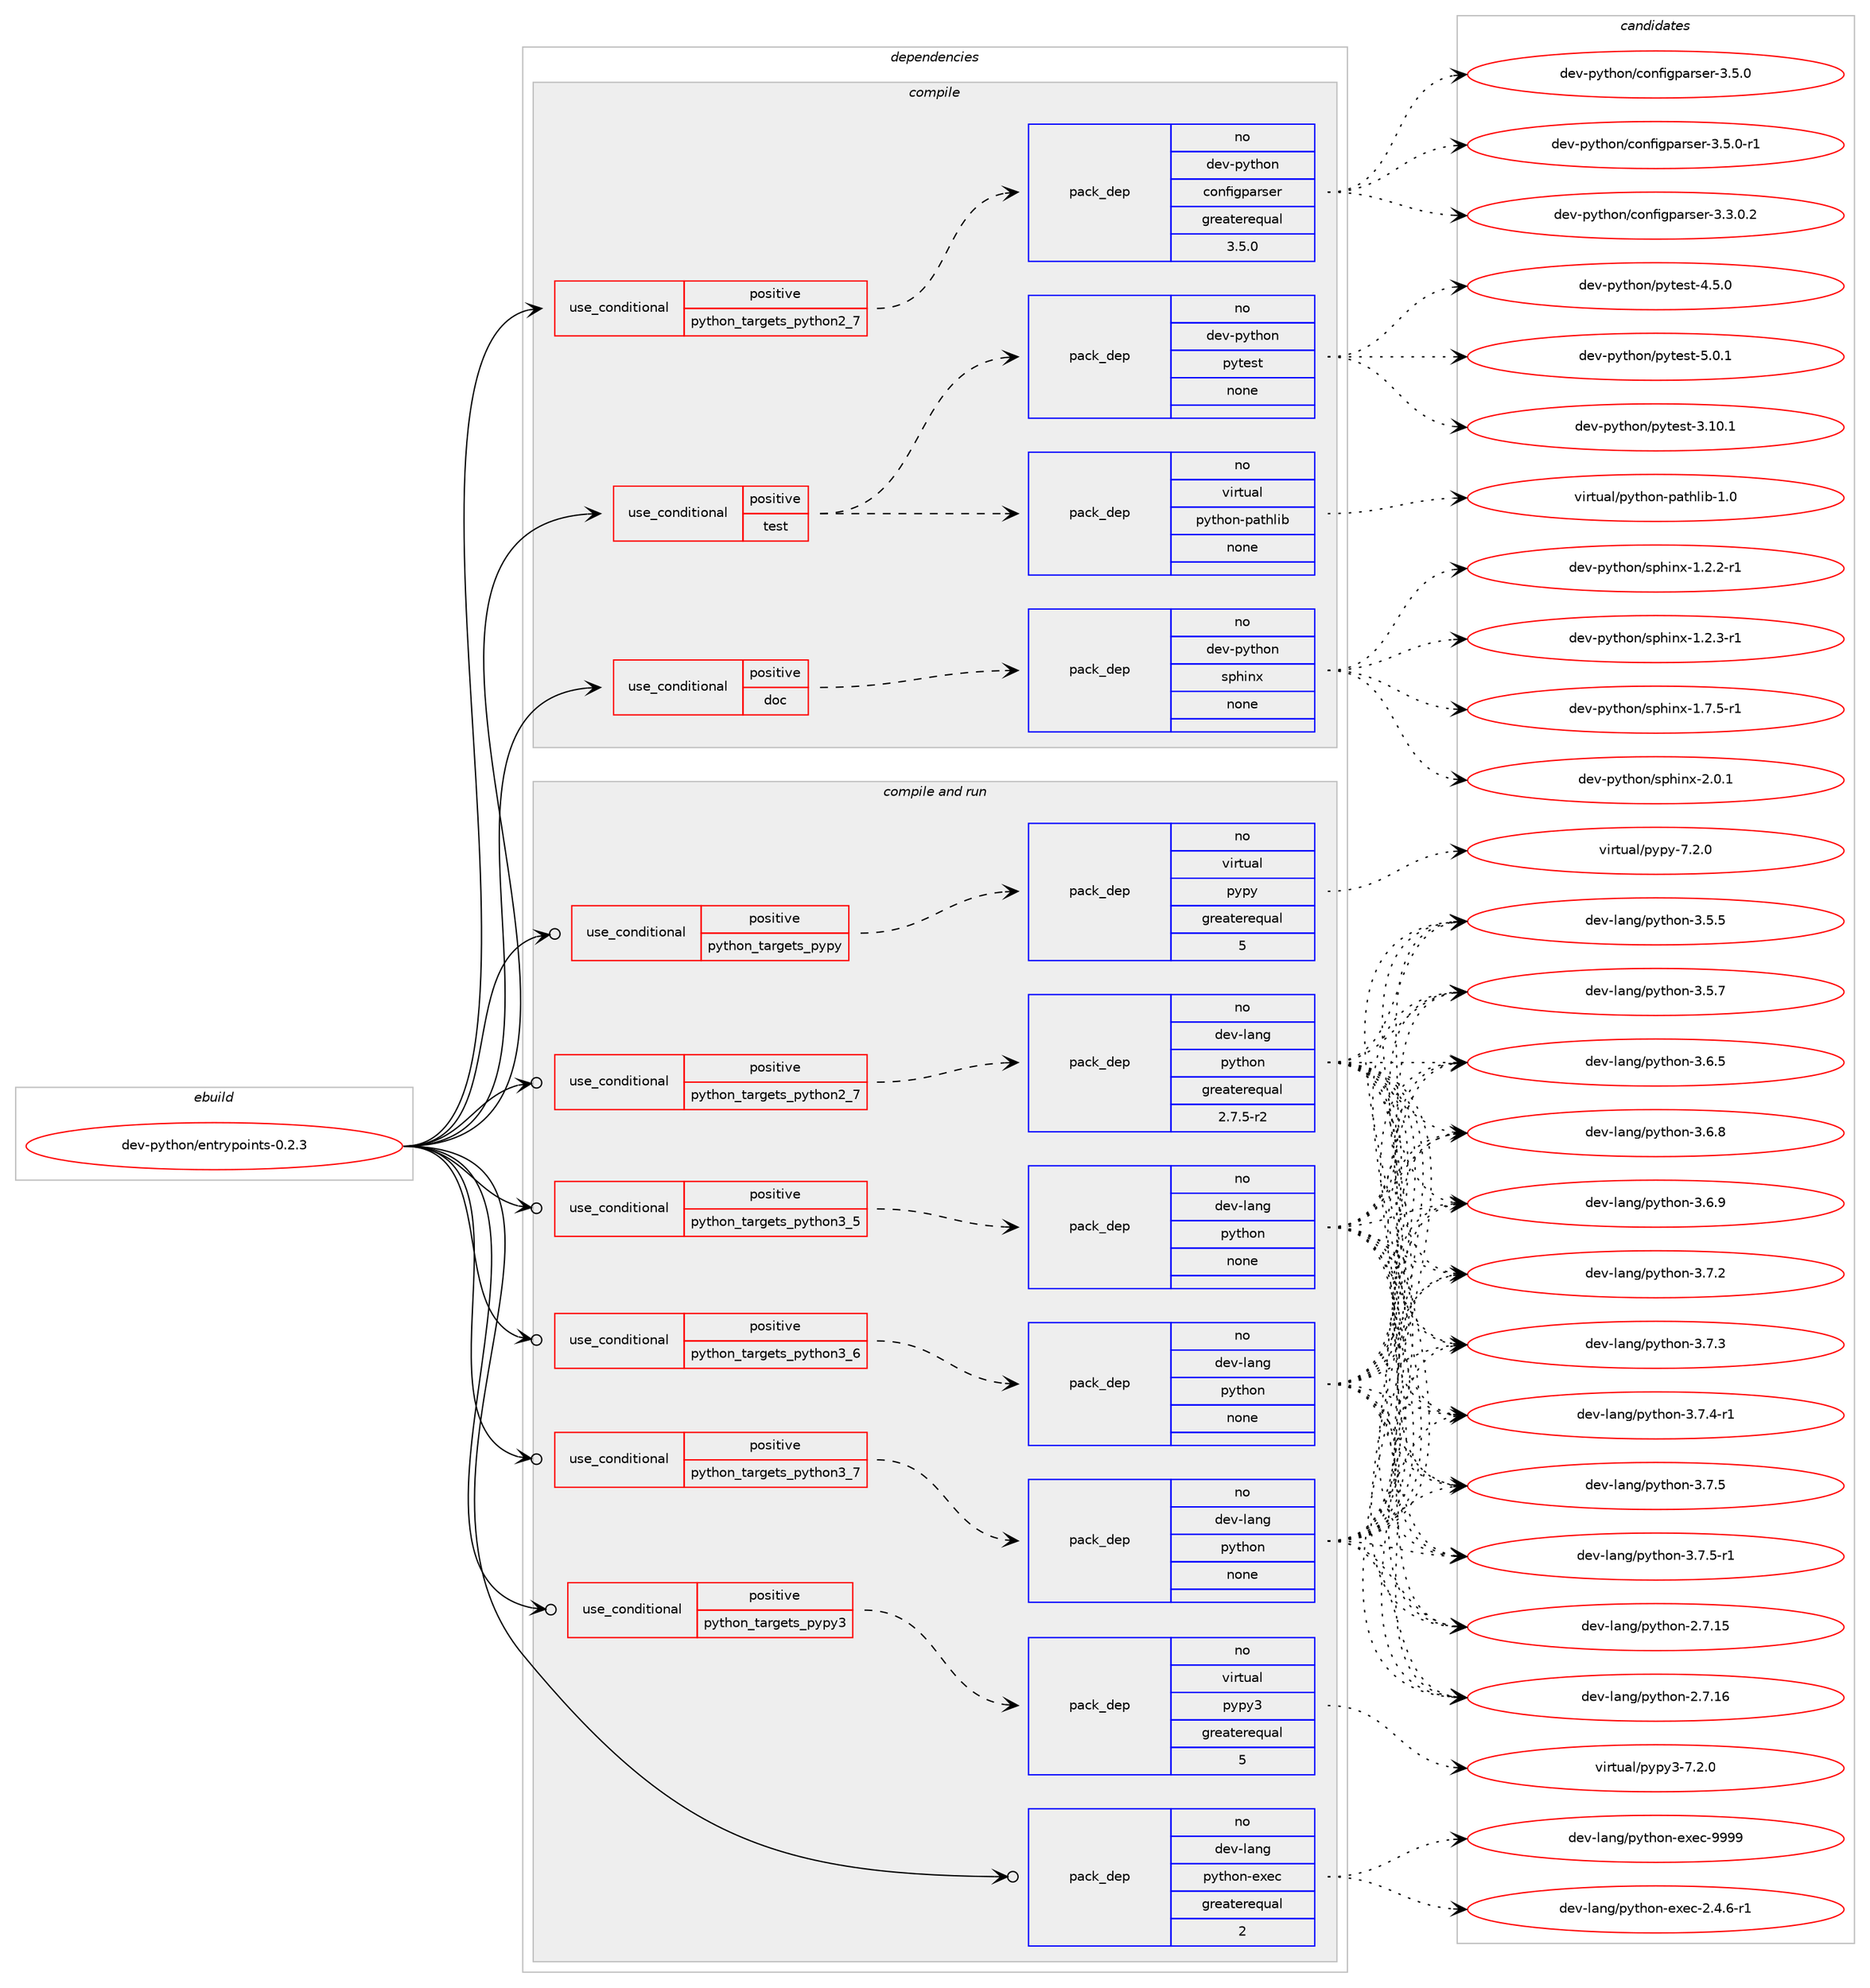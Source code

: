 digraph prolog {

# *************
# Graph options
# *************

newrank=true;
concentrate=true;
compound=true;
graph [rankdir=LR,fontname=Helvetica,fontsize=10,ranksep=1.5];#, ranksep=2.5, nodesep=0.2];
edge  [arrowhead=vee];
node  [fontname=Helvetica,fontsize=10];

# **********
# The ebuild
# **********

subgraph cluster_leftcol {
color=gray;
rank=same;
label=<<i>ebuild</i>>;
id [label="dev-python/entrypoints-0.2.3", color=red, width=4, href="../dev-python/entrypoints-0.2.3.svg"];
}

# ****************
# The dependencies
# ****************

subgraph cluster_midcol {
color=gray;
label=<<i>dependencies</i>>;
subgraph cluster_compile {
fillcolor="#eeeeee";
style=filled;
label=<<i>compile</i>>;
subgraph cond139001 {
dependency603416 [label=<<TABLE BORDER="0" CELLBORDER="1" CELLSPACING="0" CELLPADDING="4"><TR><TD ROWSPAN="3" CELLPADDING="10">use_conditional</TD></TR><TR><TD>positive</TD></TR><TR><TD>doc</TD></TR></TABLE>>, shape=none, color=red];
subgraph pack452619 {
dependency603417 [label=<<TABLE BORDER="0" CELLBORDER="1" CELLSPACING="0" CELLPADDING="4" WIDTH="220"><TR><TD ROWSPAN="6" CELLPADDING="30">pack_dep</TD></TR><TR><TD WIDTH="110">no</TD></TR><TR><TD>dev-python</TD></TR><TR><TD>sphinx</TD></TR><TR><TD>none</TD></TR><TR><TD></TD></TR></TABLE>>, shape=none, color=blue];
}
dependency603416:e -> dependency603417:w [weight=20,style="dashed",arrowhead="vee"];
}
id:e -> dependency603416:w [weight=20,style="solid",arrowhead="vee"];
subgraph cond139002 {
dependency603418 [label=<<TABLE BORDER="0" CELLBORDER="1" CELLSPACING="0" CELLPADDING="4"><TR><TD ROWSPAN="3" CELLPADDING="10">use_conditional</TD></TR><TR><TD>positive</TD></TR><TR><TD>python_targets_python2_7</TD></TR></TABLE>>, shape=none, color=red];
subgraph pack452620 {
dependency603419 [label=<<TABLE BORDER="0" CELLBORDER="1" CELLSPACING="0" CELLPADDING="4" WIDTH="220"><TR><TD ROWSPAN="6" CELLPADDING="30">pack_dep</TD></TR><TR><TD WIDTH="110">no</TD></TR><TR><TD>dev-python</TD></TR><TR><TD>configparser</TD></TR><TR><TD>greaterequal</TD></TR><TR><TD>3.5.0</TD></TR></TABLE>>, shape=none, color=blue];
}
dependency603418:e -> dependency603419:w [weight=20,style="dashed",arrowhead="vee"];
}
id:e -> dependency603418:w [weight=20,style="solid",arrowhead="vee"];
subgraph cond139003 {
dependency603420 [label=<<TABLE BORDER="0" CELLBORDER="1" CELLSPACING="0" CELLPADDING="4"><TR><TD ROWSPAN="3" CELLPADDING="10">use_conditional</TD></TR><TR><TD>positive</TD></TR><TR><TD>test</TD></TR></TABLE>>, shape=none, color=red];
subgraph pack452621 {
dependency603421 [label=<<TABLE BORDER="0" CELLBORDER="1" CELLSPACING="0" CELLPADDING="4" WIDTH="220"><TR><TD ROWSPAN="6" CELLPADDING="30">pack_dep</TD></TR><TR><TD WIDTH="110">no</TD></TR><TR><TD>dev-python</TD></TR><TR><TD>pytest</TD></TR><TR><TD>none</TD></TR><TR><TD></TD></TR></TABLE>>, shape=none, color=blue];
}
dependency603420:e -> dependency603421:w [weight=20,style="dashed",arrowhead="vee"];
subgraph pack452622 {
dependency603422 [label=<<TABLE BORDER="0" CELLBORDER="1" CELLSPACING="0" CELLPADDING="4" WIDTH="220"><TR><TD ROWSPAN="6" CELLPADDING="30">pack_dep</TD></TR><TR><TD WIDTH="110">no</TD></TR><TR><TD>virtual</TD></TR><TR><TD>python-pathlib</TD></TR><TR><TD>none</TD></TR><TR><TD></TD></TR></TABLE>>, shape=none, color=blue];
}
dependency603420:e -> dependency603422:w [weight=20,style="dashed",arrowhead="vee"];
}
id:e -> dependency603420:w [weight=20,style="solid",arrowhead="vee"];
}
subgraph cluster_compileandrun {
fillcolor="#eeeeee";
style=filled;
label=<<i>compile and run</i>>;
subgraph cond139004 {
dependency603423 [label=<<TABLE BORDER="0" CELLBORDER="1" CELLSPACING="0" CELLPADDING="4"><TR><TD ROWSPAN="3" CELLPADDING="10">use_conditional</TD></TR><TR><TD>positive</TD></TR><TR><TD>python_targets_pypy</TD></TR></TABLE>>, shape=none, color=red];
subgraph pack452623 {
dependency603424 [label=<<TABLE BORDER="0" CELLBORDER="1" CELLSPACING="0" CELLPADDING="4" WIDTH="220"><TR><TD ROWSPAN="6" CELLPADDING="30">pack_dep</TD></TR><TR><TD WIDTH="110">no</TD></TR><TR><TD>virtual</TD></TR><TR><TD>pypy</TD></TR><TR><TD>greaterequal</TD></TR><TR><TD>5</TD></TR></TABLE>>, shape=none, color=blue];
}
dependency603423:e -> dependency603424:w [weight=20,style="dashed",arrowhead="vee"];
}
id:e -> dependency603423:w [weight=20,style="solid",arrowhead="odotvee"];
subgraph cond139005 {
dependency603425 [label=<<TABLE BORDER="0" CELLBORDER="1" CELLSPACING="0" CELLPADDING="4"><TR><TD ROWSPAN="3" CELLPADDING="10">use_conditional</TD></TR><TR><TD>positive</TD></TR><TR><TD>python_targets_pypy3</TD></TR></TABLE>>, shape=none, color=red];
subgraph pack452624 {
dependency603426 [label=<<TABLE BORDER="0" CELLBORDER="1" CELLSPACING="0" CELLPADDING="4" WIDTH="220"><TR><TD ROWSPAN="6" CELLPADDING="30">pack_dep</TD></TR><TR><TD WIDTH="110">no</TD></TR><TR><TD>virtual</TD></TR><TR><TD>pypy3</TD></TR><TR><TD>greaterequal</TD></TR><TR><TD>5</TD></TR></TABLE>>, shape=none, color=blue];
}
dependency603425:e -> dependency603426:w [weight=20,style="dashed",arrowhead="vee"];
}
id:e -> dependency603425:w [weight=20,style="solid",arrowhead="odotvee"];
subgraph cond139006 {
dependency603427 [label=<<TABLE BORDER="0" CELLBORDER="1" CELLSPACING="0" CELLPADDING="4"><TR><TD ROWSPAN="3" CELLPADDING="10">use_conditional</TD></TR><TR><TD>positive</TD></TR><TR><TD>python_targets_python2_7</TD></TR></TABLE>>, shape=none, color=red];
subgraph pack452625 {
dependency603428 [label=<<TABLE BORDER="0" CELLBORDER="1" CELLSPACING="0" CELLPADDING="4" WIDTH="220"><TR><TD ROWSPAN="6" CELLPADDING="30">pack_dep</TD></TR><TR><TD WIDTH="110">no</TD></TR><TR><TD>dev-lang</TD></TR><TR><TD>python</TD></TR><TR><TD>greaterequal</TD></TR><TR><TD>2.7.5-r2</TD></TR></TABLE>>, shape=none, color=blue];
}
dependency603427:e -> dependency603428:w [weight=20,style="dashed",arrowhead="vee"];
}
id:e -> dependency603427:w [weight=20,style="solid",arrowhead="odotvee"];
subgraph cond139007 {
dependency603429 [label=<<TABLE BORDER="0" CELLBORDER="1" CELLSPACING="0" CELLPADDING="4"><TR><TD ROWSPAN="3" CELLPADDING="10">use_conditional</TD></TR><TR><TD>positive</TD></TR><TR><TD>python_targets_python3_5</TD></TR></TABLE>>, shape=none, color=red];
subgraph pack452626 {
dependency603430 [label=<<TABLE BORDER="0" CELLBORDER="1" CELLSPACING="0" CELLPADDING="4" WIDTH="220"><TR><TD ROWSPAN="6" CELLPADDING="30">pack_dep</TD></TR><TR><TD WIDTH="110">no</TD></TR><TR><TD>dev-lang</TD></TR><TR><TD>python</TD></TR><TR><TD>none</TD></TR><TR><TD></TD></TR></TABLE>>, shape=none, color=blue];
}
dependency603429:e -> dependency603430:w [weight=20,style="dashed",arrowhead="vee"];
}
id:e -> dependency603429:w [weight=20,style="solid",arrowhead="odotvee"];
subgraph cond139008 {
dependency603431 [label=<<TABLE BORDER="0" CELLBORDER="1" CELLSPACING="0" CELLPADDING="4"><TR><TD ROWSPAN="3" CELLPADDING="10">use_conditional</TD></TR><TR><TD>positive</TD></TR><TR><TD>python_targets_python3_6</TD></TR></TABLE>>, shape=none, color=red];
subgraph pack452627 {
dependency603432 [label=<<TABLE BORDER="0" CELLBORDER="1" CELLSPACING="0" CELLPADDING="4" WIDTH="220"><TR><TD ROWSPAN="6" CELLPADDING="30">pack_dep</TD></TR><TR><TD WIDTH="110">no</TD></TR><TR><TD>dev-lang</TD></TR><TR><TD>python</TD></TR><TR><TD>none</TD></TR><TR><TD></TD></TR></TABLE>>, shape=none, color=blue];
}
dependency603431:e -> dependency603432:w [weight=20,style="dashed",arrowhead="vee"];
}
id:e -> dependency603431:w [weight=20,style="solid",arrowhead="odotvee"];
subgraph cond139009 {
dependency603433 [label=<<TABLE BORDER="0" CELLBORDER="1" CELLSPACING="0" CELLPADDING="4"><TR><TD ROWSPAN="3" CELLPADDING="10">use_conditional</TD></TR><TR><TD>positive</TD></TR><TR><TD>python_targets_python3_7</TD></TR></TABLE>>, shape=none, color=red];
subgraph pack452628 {
dependency603434 [label=<<TABLE BORDER="0" CELLBORDER="1" CELLSPACING="0" CELLPADDING="4" WIDTH="220"><TR><TD ROWSPAN="6" CELLPADDING="30">pack_dep</TD></TR><TR><TD WIDTH="110">no</TD></TR><TR><TD>dev-lang</TD></TR><TR><TD>python</TD></TR><TR><TD>none</TD></TR><TR><TD></TD></TR></TABLE>>, shape=none, color=blue];
}
dependency603433:e -> dependency603434:w [weight=20,style="dashed",arrowhead="vee"];
}
id:e -> dependency603433:w [weight=20,style="solid",arrowhead="odotvee"];
subgraph pack452629 {
dependency603435 [label=<<TABLE BORDER="0" CELLBORDER="1" CELLSPACING="0" CELLPADDING="4" WIDTH="220"><TR><TD ROWSPAN="6" CELLPADDING="30">pack_dep</TD></TR><TR><TD WIDTH="110">no</TD></TR><TR><TD>dev-lang</TD></TR><TR><TD>python-exec</TD></TR><TR><TD>greaterequal</TD></TR><TR><TD>2</TD></TR></TABLE>>, shape=none, color=blue];
}
id:e -> dependency603435:w [weight=20,style="solid",arrowhead="odotvee"];
}
subgraph cluster_run {
fillcolor="#eeeeee";
style=filled;
label=<<i>run</i>>;
}
}

# **************
# The candidates
# **************

subgraph cluster_choices {
rank=same;
color=gray;
label=<<i>candidates</i>>;

subgraph choice452619 {
color=black;
nodesep=1;
choice10010111845112121116104111110471151121041051101204549465046504511449 [label="dev-python/sphinx-1.2.2-r1", color=red, width=4,href="../dev-python/sphinx-1.2.2-r1.svg"];
choice10010111845112121116104111110471151121041051101204549465046514511449 [label="dev-python/sphinx-1.2.3-r1", color=red, width=4,href="../dev-python/sphinx-1.2.3-r1.svg"];
choice10010111845112121116104111110471151121041051101204549465546534511449 [label="dev-python/sphinx-1.7.5-r1", color=red, width=4,href="../dev-python/sphinx-1.7.5-r1.svg"];
choice1001011184511212111610411111047115112104105110120455046484649 [label="dev-python/sphinx-2.0.1", color=red, width=4,href="../dev-python/sphinx-2.0.1.svg"];
dependency603417:e -> choice10010111845112121116104111110471151121041051101204549465046504511449:w [style=dotted,weight="100"];
dependency603417:e -> choice10010111845112121116104111110471151121041051101204549465046514511449:w [style=dotted,weight="100"];
dependency603417:e -> choice10010111845112121116104111110471151121041051101204549465546534511449:w [style=dotted,weight="100"];
dependency603417:e -> choice1001011184511212111610411111047115112104105110120455046484649:w [style=dotted,weight="100"];
}
subgraph choice452620 {
color=black;
nodesep=1;
choice100101118451121211161041111104799111110102105103112971141151011144551465146484650 [label="dev-python/configparser-3.3.0.2", color=red, width=4,href="../dev-python/configparser-3.3.0.2.svg"];
choice10010111845112121116104111110479911111010210510311297114115101114455146534648 [label="dev-python/configparser-3.5.0", color=red, width=4,href="../dev-python/configparser-3.5.0.svg"];
choice100101118451121211161041111104799111110102105103112971141151011144551465346484511449 [label="dev-python/configparser-3.5.0-r1", color=red, width=4,href="../dev-python/configparser-3.5.0-r1.svg"];
dependency603419:e -> choice100101118451121211161041111104799111110102105103112971141151011144551465146484650:w [style=dotted,weight="100"];
dependency603419:e -> choice10010111845112121116104111110479911111010210510311297114115101114455146534648:w [style=dotted,weight="100"];
dependency603419:e -> choice100101118451121211161041111104799111110102105103112971141151011144551465346484511449:w [style=dotted,weight="100"];
}
subgraph choice452621 {
color=black;
nodesep=1;
choice100101118451121211161041111104711212111610111511645514649484649 [label="dev-python/pytest-3.10.1", color=red, width=4,href="../dev-python/pytest-3.10.1.svg"];
choice1001011184511212111610411111047112121116101115116455246534648 [label="dev-python/pytest-4.5.0", color=red, width=4,href="../dev-python/pytest-4.5.0.svg"];
choice1001011184511212111610411111047112121116101115116455346484649 [label="dev-python/pytest-5.0.1", color=red, width=4,href="../dev-python/pytest-5.0.1.svg"];
dependency603421:e -> choice100101118451121211161041111104711212111610111511645514649484649:w [style=dotted,weight="100"];
dependency603421:e -> choice1001011184511212111610411111047112121116101115116455246534648:w [style=dotted,weight="100"];
dependency603421:e -> choice1001011184511212111610411111047112121116101115116455346484649:w [style=dotted,weight="100"];
}
subgraph choice452622 {
color=black;
nodesep=1;
choice118105114116117971084711212111610411111045112971161041081059845494648 [label="virtual/python-pathlib-1.0", color=red, width=4,href="../virtual/python-pathlib-1.0.svg"];
dependency603422:e -> choice118105114116117971084711212111610411111045112971161041081059845494648:w [style=dotted,weight="100"];
}
subgraph choice452623 {
color=black;
nodesep=1;
choice1181051141161179710847112121112121455546504648 [label="virtual/pypy-7.2.0", color=red, width=4,href="../virtual/pypy-7.2.0.svg"];
dependency603424:e -> choice1181051141161179710847112121112121455546504648:w [style=dotted,weight="100"];
}
subgraph choice452624 {
color=black;
nodesep=1;
choice118105114116117971084711212111212151455546504648 [label="virtual/pypy3-7.2.0", color=red, width=4,href="../virtual/pypy3-7.2.0.svg"];
dependency603426:e -> choice118105114116117971084711212111212151455546504648:w [style=dotted,weight="100"];
}
subgraph choice452625 {
color=black;
nodesep=1;
choice10010111845108971101034711212111610411111045504655464953 [label="dev-lang/python-2.7.15", color=red, width=4,href="../dev-lang/python-2.7.15.svg"];
choice10010111845108971101034711212111610411111045504655464954 [label="dev-lang/python-2.7.16", color=red, width=4,href="../dev-lang/python-2.7.16.svg"];
choice100101118451089711010347112121116104111110455146534653 [label="dev-lang/python-3.5.5", color=red, width=4,href="../dev-lang/python-3.5.5.svg"];
choice100101118451089711010347112121116104111110455146534655 [label="dev-lang/python-3.5.7", color=red, width=4,href="../dev-lang/python-3.5.7.svg"];
choice100101118451089711010347112121116104111110455146544653 [label="dev-lang/python-3.6.5", color=red, width=4,href="../dev-lang/python-3.6.5.svg"];
choice100101118451089711010347112121116104111110455146544656 [label="dev-lang/python-3.6.8", color=red, width=4,href="../dev-lang/python-3.6.8.svg"];
choice100101118451089711010347112121116104111110455146544657 [label="dev-lang/python-3.6.9", color=red, width=4,href="../dev-lang/python-3.6.9.svg"];
choice100101118451089711010347112121116104111110455146554650 [label="dev-lang/python-3.7.2", color=red, width=4,href="../dev-lang/python-3.7.2.svg"];
choice100101118451089711010347112121116104111110455146554651 [label="dev-lang/python-3.7.3", color=red, width=4,href="../dev-lang/python-3.7.3.svg"];
choice1001011184510897110103471121211161041111104551465546524511449 [label="dev-lang/python-3.7.4-r1", color=red, width=4,href="../dev-lang/python-3.7.4-r1.svg"];
choice100101118451089711010347112121116104111110455146554653 [label="dev-lang/python-3.7.5", color=red, width=4,href="../dev-lang/python-3.7.5.svg"];
choice1001011184510897110103471121211161041111104551465546534511449 [label="dev-lang/python-3.7.5-r1", color=red, width=4,href="../dev-lang/python-3.7.5-r1.svg"];
dependency603428:e -> choice10010111845108971101034711212111610411111045504655464953:w [style=dotted,weight="100"];
dependency603428:e -> choice10010111845108971101034711212111610411111045504655464954:w [style=dotted,weight="100"];
dependency603428:e -> choice100101118451089711010347112121116104111110455146534653:w [style=dotted,weight="100"];
dependency603428:e -> choice100101118451089711010347112121116104111110455146534655:w [style=dotted,weight="100"];
dependency603428:e -> choice100101118451089711010347112121116104111110455146544653:w [style=dotted,weight="100"];
dependency603428:e -> choice100101118451089711010347112121116104111110455146544656:w [style=dotted,weight="100"];
dependency603428:e -> choice100101118451089711010347112121116104111110455146544657:w [style=dotted,weight="100"];
dependency603428:e -> choice100101118451089711010347112121116104111110455146554650:w [style=dotted,weight="100"];
dependency603428:e -> choice100101118451089711010347112121116104111110455146554651:w [style=dotted,weight="100"];
dependency603428:e -> choice1001011184510897110103471121211161041111104551465546524511449:w [style=dotted,weight="100"];
dependency603428:e -> choice100101118451089711010347112121116104111110455146554653:w [style=dotted,weight="100"];
dependency603428:e -> choice1001011184510897110103471121211161041111104551465546534511449:w [style=dotted,weight="100"];
}
subgraph choice452626 {
color=black;
nodesep=1;
choice10010111845108971101034711212111610411111045504655464953 [label="dev-lang/python-2.7.15", color=red, width=4,href="../dev-lang/python-2.7.15.svg"];
choice10010111845108971101034711212111610411111045504655464954 [label="dev-lang/python-2.7.16", color=red, width=4,href="../dev-lang/python-2.7.16.svg"];
choice100101118451089711010347112121116104111110455146534653 [label="dev-lang/python-3.5.5", color=red, width=4,href="../dev-lang/python-3.5.5.svg"];
choice100101118451089711010347112121116104111110455146534655 [label="dev-lang/python-3.5.7", color=red, width=4,href="../dev-lang/python-3.5.7.svg"];
choice100101118451089711010347112121116104111110455146544653 [label="dev-lang/python-3.6.5", color=red, width=4,href="../dev-lang/python-3.6.5.svg"];
choice100101118451089711010347112121116104111110455146544656 [label="dev-lang/python-3.6.8", color=red, width=4,href="../dev-lang/python-3.6.8.svg"];
choice100101118451089711010347112121116104111110455146544657 [label="dev-lang/python-3.6.9", color=red, width=4,href="../dev-lang/python-3.6.9.svg"];
choice100101118451089711010347112121116104111110455146554650 [label="dev-lang/python-3.7.2", color=red, width=4,href="../dev-lang/python-3.7.2.svg"];
choice100101118451089711010347112121116104111110455146554651 [label="dev-lang/python-3.7.3", color=red, width=4,href="../dev-lang/python-3.7.3.svg"];
choice1001011184510897110103471121211161041111104551465546524511449 [label="dev-lang/python-3.7.4-r1", color=red, width=4,href="../dev-lang/python-3.7.4-r1.svg"];
choice100101118451089711010347112121116104111110455146554653 [label="dev-lang/python-3.7.5", color=red, width=4,href="../dev-lang/python-3.7.5.svg"];
choice1001011184510897110103471121211161041111104551465546534511449 [label="dev-lang/python-3.7.5-r1", color=red, width=4,href="../dev-lang/python-3.7.5-r1.svg"];
dependency603430:e -> choice10010111845108971101034711212111610411111045504655464953:w [style=dotted,weight="100"];
dependency603430:e -> choice10010111845108971101034711212111610411111045504655464954:w [style=dotted,weight="100"];
dependency603430:e -> choice100101118451089711010347112121116104111110455146534653:w [style=dotted,weight="100"];
dependency603430:e -> choice100101118451089711010347112121116104111110455146534655:w [style=dotted,weight="100"];
dependency603430:e -> choice100101118451089711010347112121116104111110455146544653:w [style=dotted,weight="100"];
dependency603430:e -> choice100101118451089711010347112121116104111110455146544656:w [style=dotted,weight="100"];
dependency603430:e -> choice100101118451089711010347112121116104111110455146544657:w [style=dotted,weight="100"];
dependency603430:e -> choice100101118451089711010347112121116104111110455146554650:w [style=dotted,weight="100"];
dependency603430:e -> choice100101118451089711010347112121116104111110455146554651:w [style=dotted,weight="100"];
dependency603430:e -> choice1001011184510897110103471121211161041111104551465546524511449:w [style=dotted,weight="100"];
dependency603430:e -> choice100101118451089711010347112121116104111110455146554653:w [style=dotted,weight="100"];
dependency603430:e -> choice1001011184510897110103471121211161041111104551465546534511449:w [style=dotted,weight="100"];
}
subgraph choice452627 {
color=black;
nodesep=1;
choice10010111845108971101034711212111610411111045504655464953 [label="dev-lang/python-2.7.15", color=red, width=4,href="../dev-lang/python-2.7.15.svg"];
choice10010111845108971101034711212111610411111045504655464954 [label="dev-lang/python-2.7.16", color=red, width=4,href="../dev-lang/python-2.7.16.svg"];
choice100101118451089711010347112121116104111110455146534653 [label="dev-lang/python-3.5.5", color=red, width=4,href="../dev-lang/python-3.5.5.svg"];
choice100101118451089711010347112121116104111110455146534655 [label="dev-lang/python-3.5.7", color=red, width=4,href="../dev-lang/python-3.5.7.svg"];
choice100101118451089711010347112121116104111110455146544653 [label="dev-lang/python-3.6.5", color=red, width=4,href="../dev-lang/python-3.6.5.svg"];
choice100101118451089711010347112121116104111110455146544656 [label="dev-lang/python-3.6.8", color=red, width=4,href="../dev-lang/python-3.6.8.svg"];
choice100101118451089711010347112121116104111110455146544657 [label="dev-lang/python-3.6.9", color=red, width=4,href="../dev-lang/python-3.6.9.svg"];
choice100101118451089711010347112121116104111110455146554650 [label="dev-lang/python-3.7.2", color=red, width=4,href="../dev-lang/python-3.7.2.svg"];
choice100101118451089711010347112121116104111110455146554651 [label="dev-lang/python-3.7.3", color=red, width=4,href="../dev-lang/python-3.7.3.svg"];
choice1001011184510897110103471121211161041111104551465546524511449 [label="dev-lang/python-3.7.4-r1", color=red, width=4,href="../dev-lang/python-3.7.4-r1.svg"];
choice100101118451089711010347112121116104111110455146554653 [label="dev-lang/python-3.7.5", color=red, width=4,href="../dev-lang/python-3.7.5.svg"];
choice1001011184510897110103471121211161041111104551465546534511449 [label="dev-lang/python-3.7.5-r1", color=red, width=4,href="../dev-lang/python-3.7.5-r1.svg"];
dependency603432:e -> choice10010111845108971101034711212111610411111045504655464953:w [style=dotted,weight="100"];
dependency603432:e -> choice10010111845108971101034711212111610411111045504655464954:w [style=dotted,weight="100"];
dependency603432:e -> choice100101118451089711010347112121116104111110455146534653:w [style=dotted,weight="100"];
dependency603432:e -> choice100101118451089711010347112121116104111110455146534655:w [style=dotted,weight="100"];
dependency603432:e -> choice100101118451089711010347112121116104111110455146544653:w [style=dotted,weight="100"];
dependency603432:e -> choice100101118451089711010347112121116104111110455146544656:w [style=dotted,weight="100"];
dependency603432:e -> choice100101118451089711010347112121116104111110455146544657:w [style=dotted,weight="100"];
dependency603432:e -> choice100101118451089711010347112121116104111110455146554650:w [style=dotted,weight="100"];
dependency603432:e -> choice100101118451089711010347112121116104111110455146554651:w [style=dotted,weight="100"];
dependency603432:e -> choice1001011184510897110103471121211161041111104551465546524511449:w [style=dotted,weight="100"];
dependency603432:e -> choice100101118451089711010347112121116104111110455146554653:w [style=dotted,weight="100"];
dependency603432:e -> choice1001011184510897110103471121211161041111104551465546534511449:w [style=dotted,weight="100"];
}
subgraph choice452628 {
color=black;
nodesep=1;
choice10010111845108971101034711212111610411111045504655464953 [label="dev-lang/python-2.7.15", color=red, width=4,href="../dev-lang/python-2.7.15.svg"];
choice10010111845108971101034711212111610411111045504655464954 [label="dev-lang/python-2.7.16", color=red, width=4,href="../dev-lang/python-2.7.16.svg"];
choice100101118451089711010347112121116104111110455146534653 [label="dev-lang/python-3.5.5", color=red, width=4,href="../dev-lang/python-3.5.5.svg"];
choice100101118451089711010347112121116104111110455146534655 [label="dev-lang/python-3.5.7", color=red, width=4,href="../dev-lang/python-3.5.7.svg"];
choice100101118451089711010347112121116104111110455146544653 [label="dev-lang/python-3.6.5", color=red, width=4,href="../dev-lang/python-3.6.5.svg"];
choice100101118451089711010347112121116104111110455146544656 [label="dev-lang/python-3.6.8", color=red, width=4,href="../dev-lang/python-3.6.8.svg"];
choice100101118451089711010347112121116104111110455146544657 [label="dev-lang/python-3.6.9", color=red, width=4,href="../dev-lang/python-3.6.9.svg"];
choice100101118451089711010347112121116104111110455146554650 [label="dev-lang/python-3.7.2", color=red, width=4,href="../dev-lang/python-3.7.2.svg"];
choice100101118451089711010347112121116104111110455146554651 [label="dev-lang/python-3.7.3", color=red, width=4,href="../dev-lang/python-3.7.3.svg"];
choice1001011184510897110103471121211161041111104551465546524511449 [label="dev-lang/python-3.7.4-r1", color=red, width=4,href="../dev-lang/python-3.7.4-r1.svg"];
choice100101118451089711010347112121116104111110455146554653 [label="dev-lang/python-3.7.5", color=red, width=4,href="../dev-lang/python-3.7.5.svg"];
choice1001011184510897110103471121211161041111104551465546534511449 [label="dev-lang/python-3.7.5-r1", color=red, width=4,href="../dev-lang/python-3.7.5-r1.svg"];
dependency603434:e -> choice10010111845108971101034711212111610411111045504655464953:w [style=dotted,weight="100"];
dependency603434:e -> choice10010111845108971101034711212111610411111045504655464954:w [style=dotted,weight="100"];
dependency603434:e -> choice100101118451089711010347112121116104111110455146534653:w [style=dotted,weight="100"];
dependency603434:e -> choice100101118451089711010347112121116104111110455146534655:w [style=dotted,weight="100"];
dependency603434:e -> choice100101118451089711010347112121116104111110455146544653:w [style=dotted,weight="100"];
dependency603434:e -> choice100101118451089711010347112121116104111110455146544656:w [style=dotted,weight="100"];
dependency603434:e -> choice100101118451089711010347112121116104111110455146544657:w [style=dotted,weight="100"];
dependency603434:e -> choice100101118451089711010347112121116104111110455146554650:w [style=dotted,weight="100"];
dependency603434:e -> choice100101118451089711010347112121116104111110455146554651:w [style=dotted,weight="100"];
dependency603434:e -> choice1001011184510897110103471121211161041111104551465546524511449:w [style=dotted,weight="100"];
dependency603434:e -> choice100101118451089711010347112121116104111110455146554653:w [style=dotted,weight="100"];
dependency603434:e -> choice1001011184510897110103471121211161041111104551465546534511449:w [style=dotted,weight="100"];
}
subgraph choice452629 {
color=black;
nodesep=1;
choice10010111845108971101034711212111610411111045101120101994550465246544511449 [label="dev-lang/python-exec-2.4.6-r1", color=red, width=4,href="../dev-lang/python-exec-2.4.6-r1.svg"];
choice10010111845108971101034711212111610411111045101120101994557575757 [label="dev-lang/python-exec-9999", color=red, width=4,href="../dev-lang/python-exec-9999.svg"];
dependency603435:e -> choice10010111845108971101034711212111610411111045101120101994550465246544511449:w [style=dotted,weight="100"];
dependency603435:e -> choice10010111845108971101034711212111610411111045101120101994557575757:w [style=dotted,weight="100"];
}
}

}
